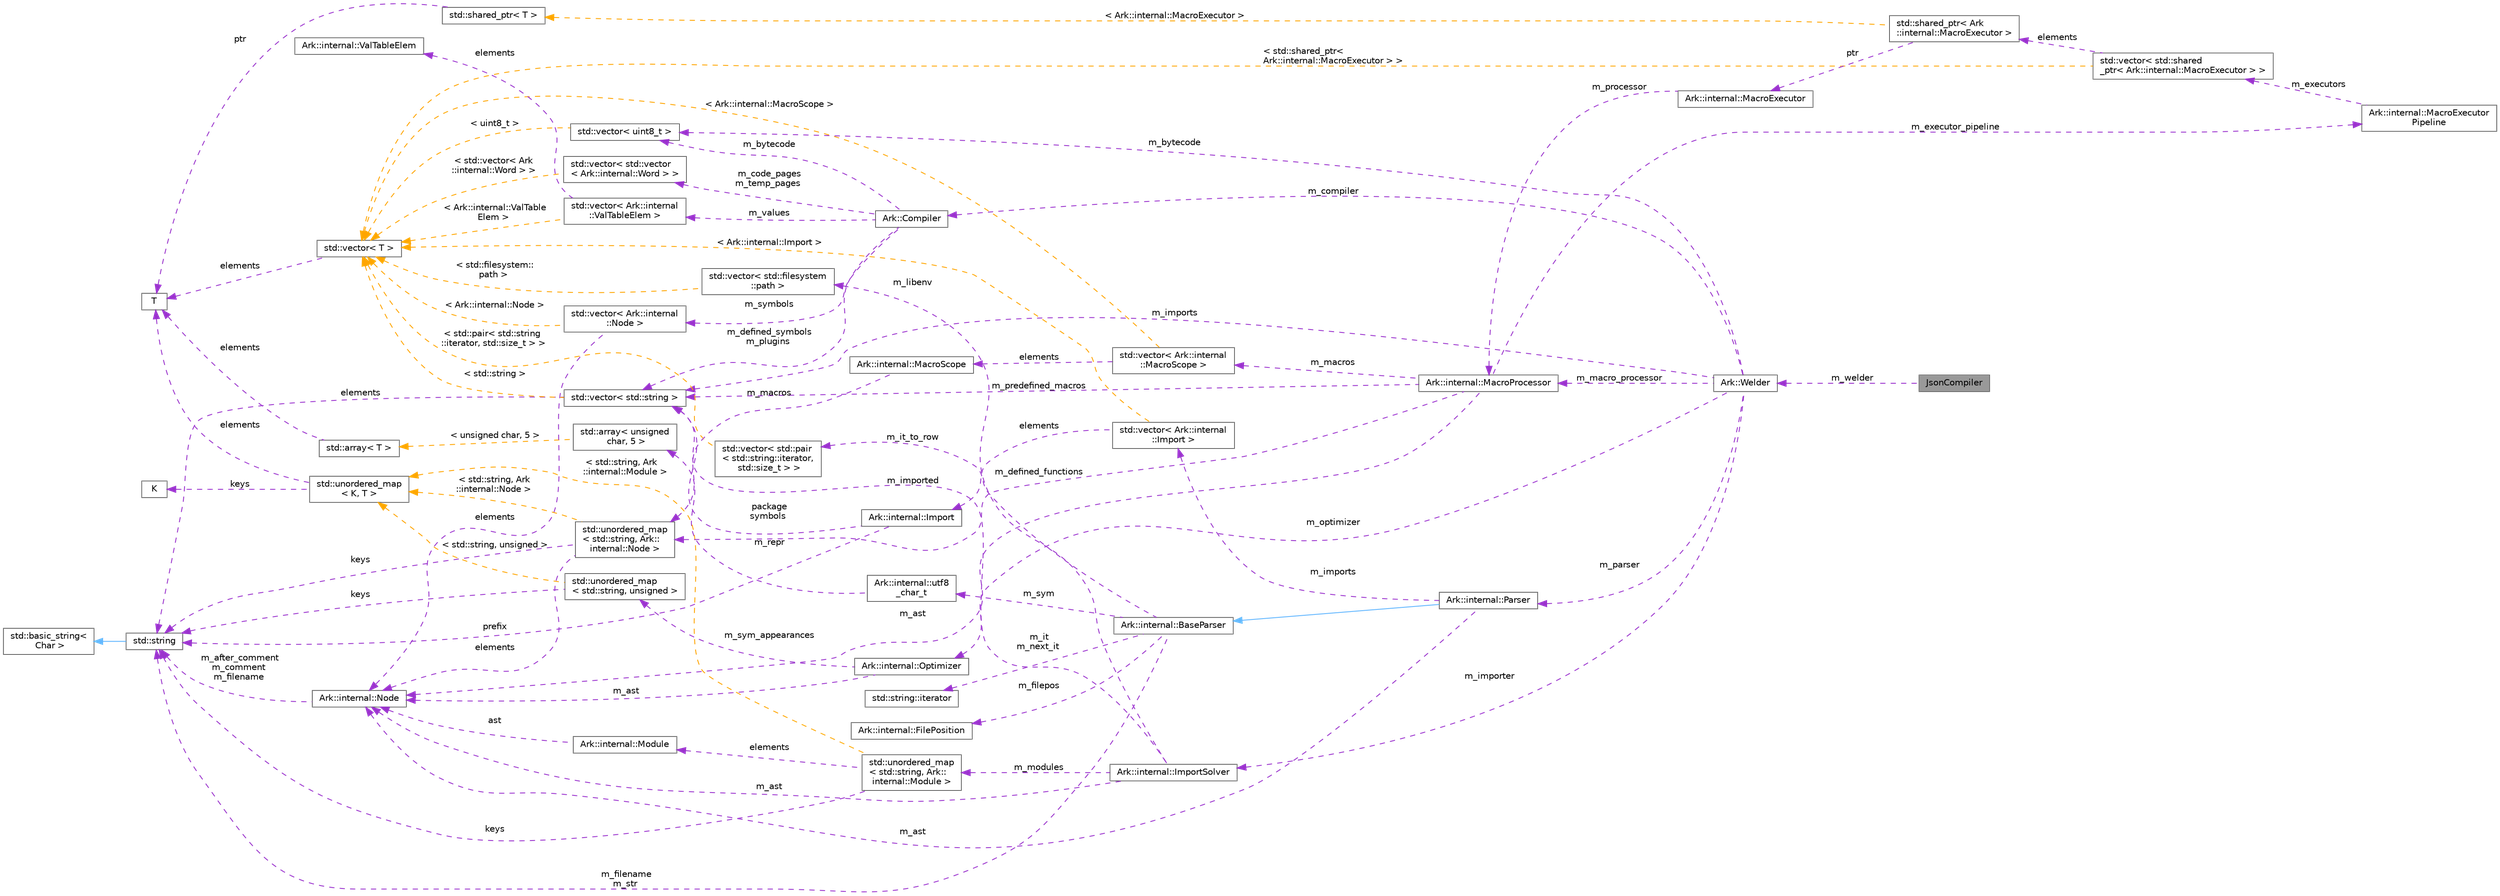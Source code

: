 digraph "JsonCompiler"
{
 // INTERACTIVE_SVG=YES
 // LATEX_PDF_SIZE
  bgcolor="transparent";
  edge [fontname=Helvetica,fontsize=10,labelfontname=Helvetica,labelfontsize=10];
  node [fontname=Helvetica,fontsize=10,shape=box,height=0.2,width=0.4];
  rankdir="LR";
  Node1 [label="JsonCompiler",height=0.2,width=0.4,color="gray40", fillcolor="grey60", style="filled", fontcolor="black",tooltip=" "];
  Node2 -> Node1 [dir="back",color="darkorchid3",style="dashed",label=" m_welder" ];
  Node2 [label="Ark::Welder",height=0.2,width=0.4,color="gray40", fillcolor="white", style="filled",URL="$d7/da8/classArk_1_1Welder.html",tooltip=" "];
  Node3 -> Node2 [dir="back",color="darkorchid3",style="dashed",label=" m_imports" ];
  Node3 [label="std::vector\< std::string \>",height=0.2,width=0.4,color="gray40", fillcolor="white", style="filled",tooltip=" "];
  Node4 -> Node3 [dir="back",color="darkorchid3",style="dashed",label=" elements" ];
  Node4 [label="std::string",height=0.2,width=0.4,color="gray40", fillcolor="white", style="filled",tooltip=" "];
  Node5 -> Node4 [dir="back",color="steelblue1",style="solid"];
  Node5 [label="std::basic_string\<\l Char \>",height=0.2,width=0.4,color="gray40", fillcolor="white", style="filled",tooltip=" "];
  Node6 -> Node3 [dir="back",color="orange",style="dashed",label=" \< std::string \>" ];
  Node6 [label="std::vector\< T \>",height=0.2,width=0.4,color="gray40", fillcolor="white", style="filled",tooltip=" "];
  Node7 -> Node6 [dir="back",color="darkorchid3",style="dashed",label=" elements" ];
  Node7 [label="T",height=0.2,width=0.4,color="gray40", fillcolor="white", style="filled",tooltip=" "];
  Node8 -> Node2 [dir="back",color="darkorchid3",style="dashed",label=" m_bytecode" ];
  Node8 [label="std::vector\< uint8_t \>",height=0.2,width=0.4,color="gray40", fillcolor="white", style="filled",tooltip=" "];
  Node6 -> Node8 [dir="back",color="orange",style="dashed",label=" \< uint8_t \>" ];
  Node9 -> Node2 [dir="back",color="darkorchid3",style="dashed",label=" m_parser" ];
  Node9 [label="Ark::internal::Parser",height=0.2,width=0.4,color="gray40", fillcolor="white", style="filled",URL="$d9/d0c/classArk_1_1internal_1_1Parser.html",tooltip=" "];
  Node10 -> Node9 [dir="back",color="steelblue1",style="solid"];
  Node10 [label="Ark::internal::BaseParser",height=0.2,width=0.4,color="gray40", fillcolor="white", style="filled",URL="$d8/d00/classArk_1_1internal_1_1BaseParser.html",tooltip=" "];
  Node4 -> Node10 [dir="back",color="darkorchid3",style="dashed",label=" m_filename\nm_str" ];
  Node11 -> Node10 [dir="back",color="darkorchid3",style="dashed",label=" m_it_to_row" ];
  Node11 [label="std::vector\< std::pair\l\< std::string::iterator,\l std::size_t \> \>",height=0.2,width=0.4,color="gray40", fillcolor="white", style="filled",tooltip=" "];
  Node6 -> Node11 [dir="back",color="orange",style="dashed",label=" \< std::pair\< std::string\l::iterator, std::size_t \> \>" ];
  Node12 -> Node10 [dir="back",color="darkorchid3",style="dashed",label=" m_it\nm_next_it" ];
  Node12 [label="std::string::iterator",height=0.2,width=0.4,color="gray40", fillcolor="white", style="filled",tooltip=" "];
  Node13 -> Node10 [dir="back",color="darkorchid3",style="dashed",label=" m_sym" ];
  Node13 [label="Ark::internal::utf8\l_char_t",height=0.2,width=0.4,color="gray40", fillcolor="white", style="filled",URL="$df/d83/classArk_1_1internal_1_1utf8__char__t.html",tooltip=" "];
  Node14 -> Node13 [dir="back",color="darkorchid3",style="dashed",label=" m_repr" ];
  Node14 [label="std::array\< unsigned\l char, 5 \>",height=0.2,width=0.4,color="gray40", fillcolor="white", style="filled",tooltip=" "];
  Node15 -> Node14 [dir="back",color="orange",style="dashed",label=" \< unsigned char, 5 \>" ];
  Node15 [label="std::array\< T \>",height=0.2,width=0.4,color="gray40", fillcolor="white", style="filled",tooltip=" "];
  Node7 -> Node15 [dir="back",color="darkorchid3",style="dashed",label=" elements" ];
  Node16 -> Node10 [dir="back",color="darkorchid3",style="dashed",label=" m_filepos" ];
  Node16 [label="Ark::internal::FilePosition",height=0.2,width=0.4,color="gray40", fillcolor="white", style="filled",URL="$dd/d0e/structArk_1_1internal_1_1FilePosition.html",tooltip=" "];
  Node17 -> Node9 [dir="back",color="darkorchid3",style="dashed",label=" m_ast" ];
  Node17 [label="Ark::internal::Node",height=0.2,width=0.4,color="gray40", fillcolor="white", style="filled",URL="$dc/d9e/classArk_1_1internal_1_1Node.html",tooltip="A node of an Abstract Syntax Tree for ArkScript."];
  Node4 -> Node17 [dir="back",color="darkorchid3",style="dashed",label=" m_after_comment\nm_comment\nm_filename" ];
  Node18 -> Node9 [dir="back",color="darkorchid3",style="dashed",label=" m_imports" ];
  Node18 [label="std::vector\< Ark::internal\l::Import \>",height=0.2,width=0.4,color="gray40", fillcolor="white", style="filled",tooltip=" "];
  Node19 -> Node18 [dir="back",color="darkorchid3",style="dashed",label=" elements" ];
  Node19 [label="Ark::internal::Import",height=0.2,width=0.4,color="gray40", fillcolor="white", style="filled",URL="$da/d03/structArk_1_1internal_1_1Import.html",tooltip=" "];
  Node4 -> Node19 [dir="back",color="darkorchid3",style="dashed",label=" prefix" ];
  Node3 -> Node19 [dir="back",color="darkorchid3",style="dashed",label=" package\nsymbols" ];
  Node6 -> Node18 [dir="back",color="orange",style="dashed",label=" \< Ark::internal::Import \>" ];
  Node20 -> Node2 [dir="back",color="darkorchid3",style="dashed",label=" m_importer" ];
  Node20 [label="Ark::internal::ImportSolver",height=0.2,width=0.4,color="gray40", fillcolor="white", style="filled",URL="$d2/d90/classArk_1_1internal_1_1ImportSolver.html",tooltip=" "];
  Node21 -> Node20 [dir="back",color="darkorchid3",style="dashed",label=" m_libenv" ];
  Node21 [label="std::vector\< std::filesystem\l::path \>",height=0.2,width=0.4,color="gray40", fillcolor="white", style="filled",tooltip=" "];
  Node6 -> Node21 [dir="back",color="orange",style="dashed",label=" \< std::filesystem::\lpath \>" ];
  Node17 -> Node20 [dir="back",color="darkorchid3",style="dashed",label=" m_ast" ];
  Node22 -> Node20 [dir="back",color="darkorchid3",style="dashed",label=" m_modules" ];
  Node22 [label="std::unordered_map\l\< std::string, Ark::\linternal::Module \>",height=0.2,width=0.4,color="gray40", fillcolor="white", style="filled",tooltip=" "];
  Node4 -> Node22 [dir="back",color="darkorchid3",style="dashed",label=" keys" ];
  Node23 -> Node22 [dir="back",color="darkorchid3",style="dashed",label=" elements" ];
  Node23 [label="Ark::internal::Module",height=0.2,width=0.4,color="gray40", fillcolor="white", style="filled",URL="$d6/d3c/structArk_1_1internal_1_1Module.html",tooltip=" "];
  Node17 -> Node23 [dir="back",color="darkorchid3",style="dashed",label=" ast" ];
  Node24 -> Node22 [dir="back",color="orange",style="dashed",label=" \< std::string, Ark\l::internal::Module \>" ];
  Node24 [label="std::unordered_map\l\< K, T \>",height=0.2,width=0.4,color="gray40", fillcolor="white", style="filled",tooltip=" "];
  Node25 -> Node24 [dir="back",color="darkorchid3",style="dashed",label=" keys" ];
  Node25 [label="K",height=0.2,width=0.4,color="gray40", fillcolor="white", style="filled",tooltip=" "];
  Node7 -> Node24 [dir="back",color="darkorchid3",style="dashed",label=" elements" ];
  Node3 -> Node20 [dir="back",color="darkorchid3",style="dashed",label=" m_imported" ];
  Node26 -> Node2 [dir="back",color="darkorchid3",style="dashed",label=" m_macro_processor" ];
  Node26 [label="Ark::internal::MacroProcessor",height=0.2,width=0.4,color="gray40", fillcolor="white", style="filled",URL="$d5/db5/classArk_1_1internal_1_1MacroProcessor.html",tooltip="The class handling the macros definitions and calls, given an AST."];
  Node17 -> Node26 [dir="back",color="darkorchid3",style="dashed",label=" m_ast" ];
  Node27 -> Node26 [dir="back",color="darkorchid3",style="dashed",label=" m_macros" ];
  Node27 [label="std::vector\< Ark::internal\l::MacroScope \>",height=0.2,width=0.4,color="gray40", fillcolor="white", style="filled",tooltip=" "];
  Node28 -> Node27 [dir="back",color="darkorchid3",style="dashed",label=" elements" ];
  Node28 [label="Ark::internal::MacroScope",height=0.2,width=0.4,color="gray40", fillcolor="white", style="filled",URL="$d6/d42/classArk_1_1internal_1_1MacroScope.html",tooltip=" "];
  Node29 -> Node28 [dir="back",color="darkorchid3",style="dashed",label=" m_macros" ];
  Node29 [label="std::unordered_map\l\< std::string, Ark::\linternal::Node \>",height=0.2,width=0.4,color="gray40", fillcolor="white", style="filled",tooltip=" "];
  Node4 -> Node29 [dir="back",color="darkorchid3",style="dashed",label=" keys" ];
  Node17 -> Node29 [dir="back",color="darkorchid3",style="dashed",label=" elements" ];
  Node24 -> Node29 [dir="back",color="orange",style="dashed",label=" \< std::string, Ark\l::internal::Node \>" ];
  Node6 -> Node27 [dir="back",color="orange",style="dashed",label=" \< Ark::internal::MacroScope \>" ];
  Node30 -> Node26 [dir="back",color="darkorchid3",style="dashed",label=" m_executor_pipeline" ];
  Node30 [label="Ark::internal::MacroExecutor\lPipeline",height=0.2,width=0.4,color="gray40", fillcolor="white", style="filled",URL="$d7/d22/classArk_1_1internal_1_1MacroExecutorPipeline.html",tooltip="The class that initializes the MacroExecutors."];
  Node31 -> Node30 [dir="back",color="darkorchid3",style="dashed",label=" m_executors" ];
  Node31 [label="std::vector\< std::shared\l_ptr\< Ark::internal::MacroExecutor \> \>",height=0.2,width=0.4,color="gray40", fillcolor="white", style="filled",tooltip=" "];
  Node32 -> Node31 [dir="back",color="darkorchid3",style="dashed",label=" elements" ];
  Node32 [label="std::shared_ptr\< Ark\l::internal::MacroExecutor \>",height=0.2,width=0.4,color="gray40", fillcolor="white", style="filled",tooltip=" "];
  Node33 -> Node32 [dir="back",color="darkorchid3",style="dashed",label=" ptr" ];
  Node33 [label="Ark::internal::MacroExecutor",height=0.2,width=0.4,color="gray40", fillcolor="white", style="filled",URL="$d5/d8f/classArk_1_1internal_1_1MacroExecutor.html",tooltip="A class that applies macros in a Node."];
  Node26 -> Node33 [dir="back",color="darkorchid3",style="dashed",label=" m_processor" ];
  Node34 -> Node32 [dir="back",color="orange",style="dashed",label=" \< Ark::internal::MacroExecutor \>" ];
  Node34 [label="std::shared_ptr\< T \>",height=0.2,width=0.4,color="gray40", fillcolor="white", style="filled",tooltip=" "];
  Node7 -> Node34 [dir="back",color="darkorchid3",style="dashed",label=" ptr" ];
  Node6 -> Node31 [dir="back",color="orange",style="dashed",label=" \< std::shared_ptr\<\l Ark::internal::MacroExecutor \> \>" ];
  Node3 -> Node26 [dir="back",color="darkorchid3",style="dashed",label=" m_predefined_macros" ];
  Node29 -> Node26 [dir="back",color="darkorchid3",style="dashed",label=" m_defined_functions" ];
  Node35 -> Node2 [dir="back",color="darkorchid3",style="dashed",label=" m_optimizer" ];
  Node35 [label="Ark::internal::Optimizer",height=0.2,width=0.4,color="gray40", fillcolor="white", style="filled",URL="$d7/da8/classArk_1_1internal_1_1Optimizer.html",tooltip="The ArkScript AST optimizer."];
  Node17 -> Node35 [dir="back",color="darkorchid3",style="dashed",label=" m_ast" ];
  Node36 -> Node35 [dir="back",color="darkorchid3",style="dashed",label=" m_sym_appearances" ];
  Node36 [label="std::unordered_map\l\< std::string, unsigned \>",height=0.2,width=0.4,color="gray40", fillcolor="white", style="filled",tooltip=" "];
  Node4 -> Node36 [dir="back",color="darkorchid3",style="dashed",label=" keys" ];
  Node24 -> Node36 [dir="back",color="orange",style="dashed",label=" \< std::string, unsigned \>" ];
  Node37 -> Node2 [dir="back",color="darkorchid3",style="dashed",label=" m_compiler" ];
  Node37 [label="Ark::Compiler",height=0.2,width=0.4,color="gray40", fillcolor="white", style="filled",URL="$d3/ddb/classArk_1_1Compiler.html",tooltip="The ArkScript bytecode compiler."];
  Node38 -> Node37 [dir="back",color="darkorchid3",style="dashed",label=" m_symbols" ];
  Node38 [label="std::vector\< Ark::internal\l::Node \>",height=0.2,width=0.4,color="gray40", fillcolor="white", style="filled",tooltip=" "];
  Node17 -> Node38 [dir="back",color="darkorchid3",style="dashed",label=" elements" ];
  Node6 -> Node38 [dir="back",color="orange",style="dashed",label=" \< Ark::internal::Node \>" ];
  Node3 -> Node37 [dir="back",color="darkorchid3",style="dashed",label=" m_defined_symbols\nm_plugins" ];
  Node39 -> Node37 [dir="back",color="darkorchid3",style="dashed",label=" m_values" ];
  Node39 [label="std::vector\< Ark::internal\l::ValTableElem \>",height=0.2,width=0.4,color="gray40", fillcolor="white", style="filled",tooltip=" "];
  Node40 -> Node39 [dir="back",color="darkorchid3",style="dashed",label=" elements" ];
  Node40 [label="Ark::internal::ValTableElem",height=0.2,width=0.4,color="gray40", fillcolor="white", style="filled",URL="$d8/dc4/structArk_1_1internal_1_1ValTableElem.html",tooltip="A Compiler Value class helper to handle multiple types."];
  Node6 -> Node39 [dir="back",color="orange",style="dashed",label=" \< Ark::internal::ValTable\lElem \>" ];
  Node41 -> Node37 [dir="back",color="darkorchid3",style="dashed",label=" m_code_pages\nm_temp_pages" ];
  Node41 [label="std::vector\< std::vector\l\< Ark::internal::Word \> \>",height=0.2,width=0.4,color="gray40", fillcolor="white", style="filled",tooltip=" "];
  Node6 -> Node41 [dir="back",color="orange",style="dashed",label=" \< std::vector\< Ark\l::internal::Word \> \>" ];
  Node8 -> Node37 [dir="back",color="darkorchid3",style="dashed",label=" m_bytecode" ];
}

